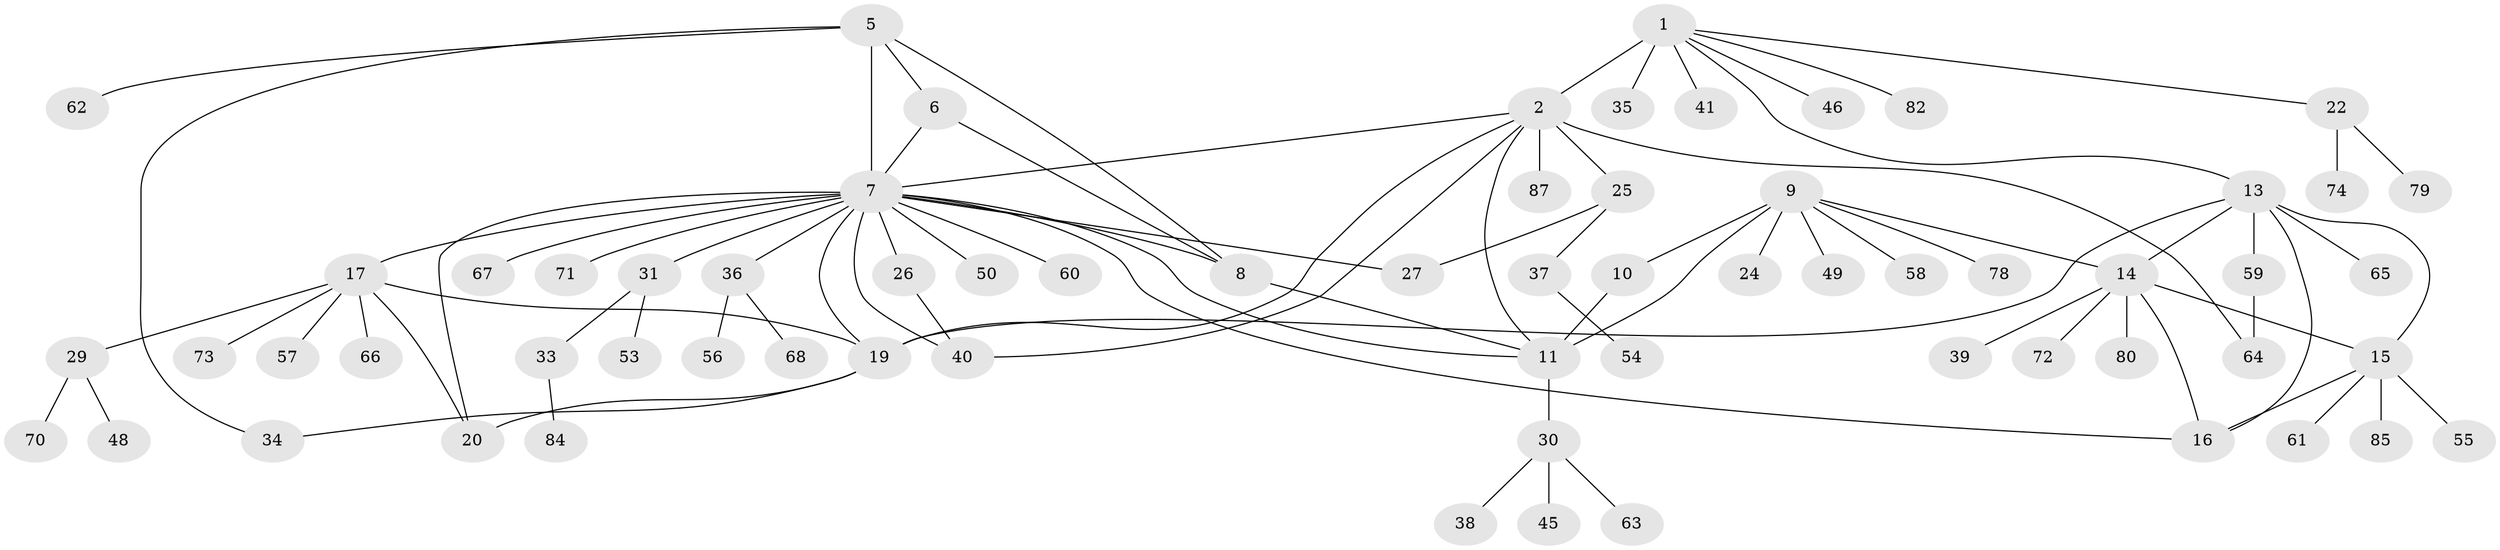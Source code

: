 // original degree distribution, {3: 0.1, 8: 0.03333333333333333, 5: 0.022222222222222223, 9: 0.022222222222222223, 6: 0.03333333333333333, 4: 0.07777777777777778, 10: 0.022222222222222223, 7: 0.022222222222222223, 1: 0.5444444444444444, 2: 0.12222222222222222}
// Generated by graph-tools (version 1.1) at 2025/42/03/06/25 10:42:13]
// undirected, 66 vertices, 86 edges
graph export_dot {
graph [start="1"]
  node [color=gray90,style=filled];
  1 [super="+4"];
  2 [super="+3"];
  5 [super="+44"];
  6 [super="+86"];
  7 [super="+18"];
  8;
  9 [super="+69"];
  10 [super="+88"];
  11 [super="+12"];
  13 [super="+28"];
  14 [super="+32"];
  15 [super="+42"];
  16 [super="+23"];
  17 [super="+75"];
  19;
  20 [super="+21"];
  22 [super="+52"];
  24;
  25;
  26;
  27 [super="+51"];
  29 [super="+90"];
  30;
  31 [super="+47"];
  33;
  34 [super="+76"];
  35;
  36 [super="+43"];
  37 [super="+89"];
  38 [super="+77"];
  39;
  40 [super="+83"];
  41;
  45;
  46;
  48;
  49;
  50;
  53;
  54;
  55;
  56;
  57;
  58;
  59;
  60;
  61;
  62;
  63;
  64;
  65;
  66;
  67;
  68;
  70;
  71;
  72;
  73;
  74;
  78 [super="+81"];
  79;
  80;
  82;
  84;
  85;
  87;
  1 -- 2 [weight=4];
  1 -- 35;
  1 -- 41;
  1 -- 13;
  1 -- 46;
  1 -- 82;
  1 -- 22;
  2 -- 7;
  2 -- 11;
  2 -- 19;
  2 -- 64;
  2 -- 87;
  2 -- 40;
  2 -- 25;
  5 -- 6;
  5 -- 7;
  5 -- 8;
  5 -- 34;
  5 -- 62;
  6 -- 7;
  6 -- 8;
  7 -- 8;
  7 -- 16;
  7 -- 26;
  7 -- 36;
  7 -- 40;
  7 -- 71;
  7 -- 67;
  7 -- 11;
  7 -- 17;
  7 -- 50;
  7 -- 19;
  7 -- 20;
  7 -- 27;
  7 -- 60;
  7 -- 31;
  8 -- 11;
  9 -- 10;
  9 -- 11 [weight=2];
  9 -- 14;
  9 -- 24;
  9 -- 49;
  9 -- 58;
  9 -- 78;
  10 -- 11 [weight=2];
  11 -- 30;
  13 -- 14;
  13 -- 15;
  13 -- 16;
  13 -- 19;
  13 -- 65;
  13 -- 59;
  14 -- 15;
  14 -- 16;
  14 -- 39;
  14 -- 72;
  14 -- 80;
  15 -- 16;
  15 -- 61;
  15 -- 85;
  15 -- 55;
  17 -- 19;
  17 -- 20;
  17 -- 29;
  17 -- 57;
  17 -- 66;
  17 -- 73;
  19 -- 20;
  19 -- 34;
  22 -- 79;
  22 -- 74;
  25 -- 27;
  25 -- 37;
  26 -- 40;
  29 -- 48;
  29 -- 70;
  30 -- 38;
  30 -- 45;
  30 -- 63;
  31 -- 33;
  31 -- 53;
  33 -- 84;
  36 -- 56;
  36 -- 68;
  37 -- 54;
  59 -- 64;
}
